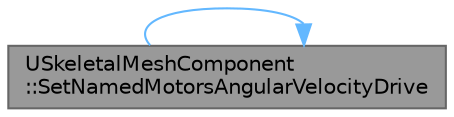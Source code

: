 digraph "USkeletalMeshComponent::SetNamedMotorsAngularVelocityDrive"
{
 // INTERACTIVE_SVG=YES
 // LATEX_PDF_SIZE
  bgcolor="transparent";
  edge [fontname=Helvetica,fontsize=10,labelfontname=Helvetica,labelfontsize=10];
  node [fontname=Helvetica,fontsize=10,shape=box,height=0.2,width=0.4];
  rankdir="LR";
  Node1 [id="Node000001",label="USkeletalMeshComponent\l::SetNamedMotorsAngularVelocityDrive",height=0.2,width=0.4,color="gray40", fillcolor="grey60", style="filled", fontcolor="black",tooltip="Enable or Disable AngularVelocityDrive based on a list of bone names."];
  Node1 -> Node1 [id="edge1_Node000001_Node000001",color="steelblue1",style="solid",tooltip=" "];
}
